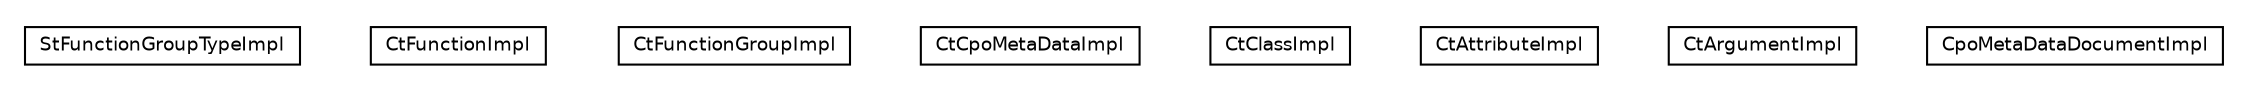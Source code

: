 #!/usr/local/bin/dot
#
# Class diagram 
# Generated by UmlGraph version 4.6 (http://www.spinellis.gr/sw/umlgraph)
#

digraph G {
	edge [fontname="Helvetica",fontsize=10,labelfontname="Helvetica",labelfontsize=10];
	node [fontname="Helvetica",fontsize=10,shape=plaintext];
	// org.synchronoss.cpo.core.cpoCoreMeta.impl.StFunctionGroupTypeImpl
	c2904 [label=<<table border="0" cellborder="1" cellspacing="0" cellpadding="2" port="p" href="./StFunctionGroupTypeImpl.html">
		<tr><td><table border="0" cellspacing="0" cellpadding="1">
			<tr><td> StFunctionGroupTypeImpl </td></tr>
		</table></td></tr>
		</table>>, fontname="Helvetica", fontcolor="black", fontsize=9.0];
	// org.synchronoss.cpo.core.cpoCoreMeta.impl.CtFunctionImpl
	c2905 [label=<<table border="0" cellborder="1" cellspacing="0" cellpadding="2" port="p" href="./CtFunctionImpl.html">
		<tr><td><table border="0" cellspacing="0" cellpadding="1">
			<tr><td> CtFunctionImpl </td></tr>
		</table></td></tr>
		</table>>, fontname="Helvetica", fontcolor="black", fontsize=9.0];
	// org.synchronoss.cpo.core.cpoCoreMeta.impl.CtFunctionGroupImpl
	c2906 [label=<<table border="0" cellborder="1" cellspacing="0" cellpadding="2" port="p" href="./CtFunctionGroupImpl.html">
		<tr><td><table border="0" cellspacing="0" cellpadding="1">
			<tr><td> CtFunctionGroupImpl </td></tr>
		</table></td></tr>
		</table>>, fontname="Helvetica", fontcolor="black", fontsize=9.0];
	// org.synchronoss.cpo.core.cpoCoreMeta.impl.CtCpoMetaDataImpl
	c2907 [label=<<table border="0" cellborder="1" cellspacing="0" cellpadding="2" port="p" href="./CtCpoMetaDataImpl.html">
		<tr><td><table border="0" cellspacing="0" cellpadding="1">
			<tr><td> CtCpoMetaDataImpl </td></tr>
		</table></td></tr>
		</table>>, fontname="Helvetica", fontcolor="black", fontsize=9.0];
	// org.synchronoss.cpo.core.cpoCoreMeta.impl.CtClassImpl
	c2908 [label=<<table border="0" cellborder="1" cellspacing="0" cellpadding="2" port="p" href="./CtClassImpl.html">
		<tr><td><table border="0" cellspacing="0" cellpadding="1">
			<tr><td> CtClassImpl </td></tr>
		</table></td></tr>
		</table>>, fontname="Helvetica", fontcolor="black", fontsize=9.0];
	// org.synchronoss.cpo.core.cpoCoreMeta.impl.CtAttributeImpl
	c2909 [label=<<table border="0" cellborder="1" cellspacing="0" cellpadding="2" port="p" href="./CtAttributeImpl.html">
		<tr><td><table border="0" cellspacing="0" cellpadding="1">
			<tr><td> CtAttributeImpl </td></tr>
		</table></td></tr>
		</table>>, fontname="Helvetica", fontcolor="black", fontsize=9.0];
	// org.synchronoss.cpo.core.cpoCoreMeta.impl.CtArgumentImpl
	c2910 [label=<<table border="0" cellborder="1" cellspacing="0" cellpadding="2" port="p" href="./CtArgumentImpl.html">
		<tr><td><table border="0" cellspacing="0" cellpadding="1">
			<tr><td> CtArgumentImpl </td></tr>
		</table></td></tr>
		</table>>, fontname="Helvetica", fontcolor="black", fontsize=9.0];
	// org.synchronoss.cpo.core.cpoCoreMeta.impl.CpoMetaDataDocumentImpl
	c2911 [label=<<table border="0" cellborder="1" cellspacing="0" cellpadding="2" port="p" href="./CpoMetaDataDocumentImpl.html">
		<tr><td><table border="0" cellspacing="0" cellpadding="1">
			<tr><td> CpoMetaDataDocumentImpl </td></tr>
		</table></td></tr>
		</table>>, fontname="Helvetica", fontcolor="black", fontsize=9.0];
}

